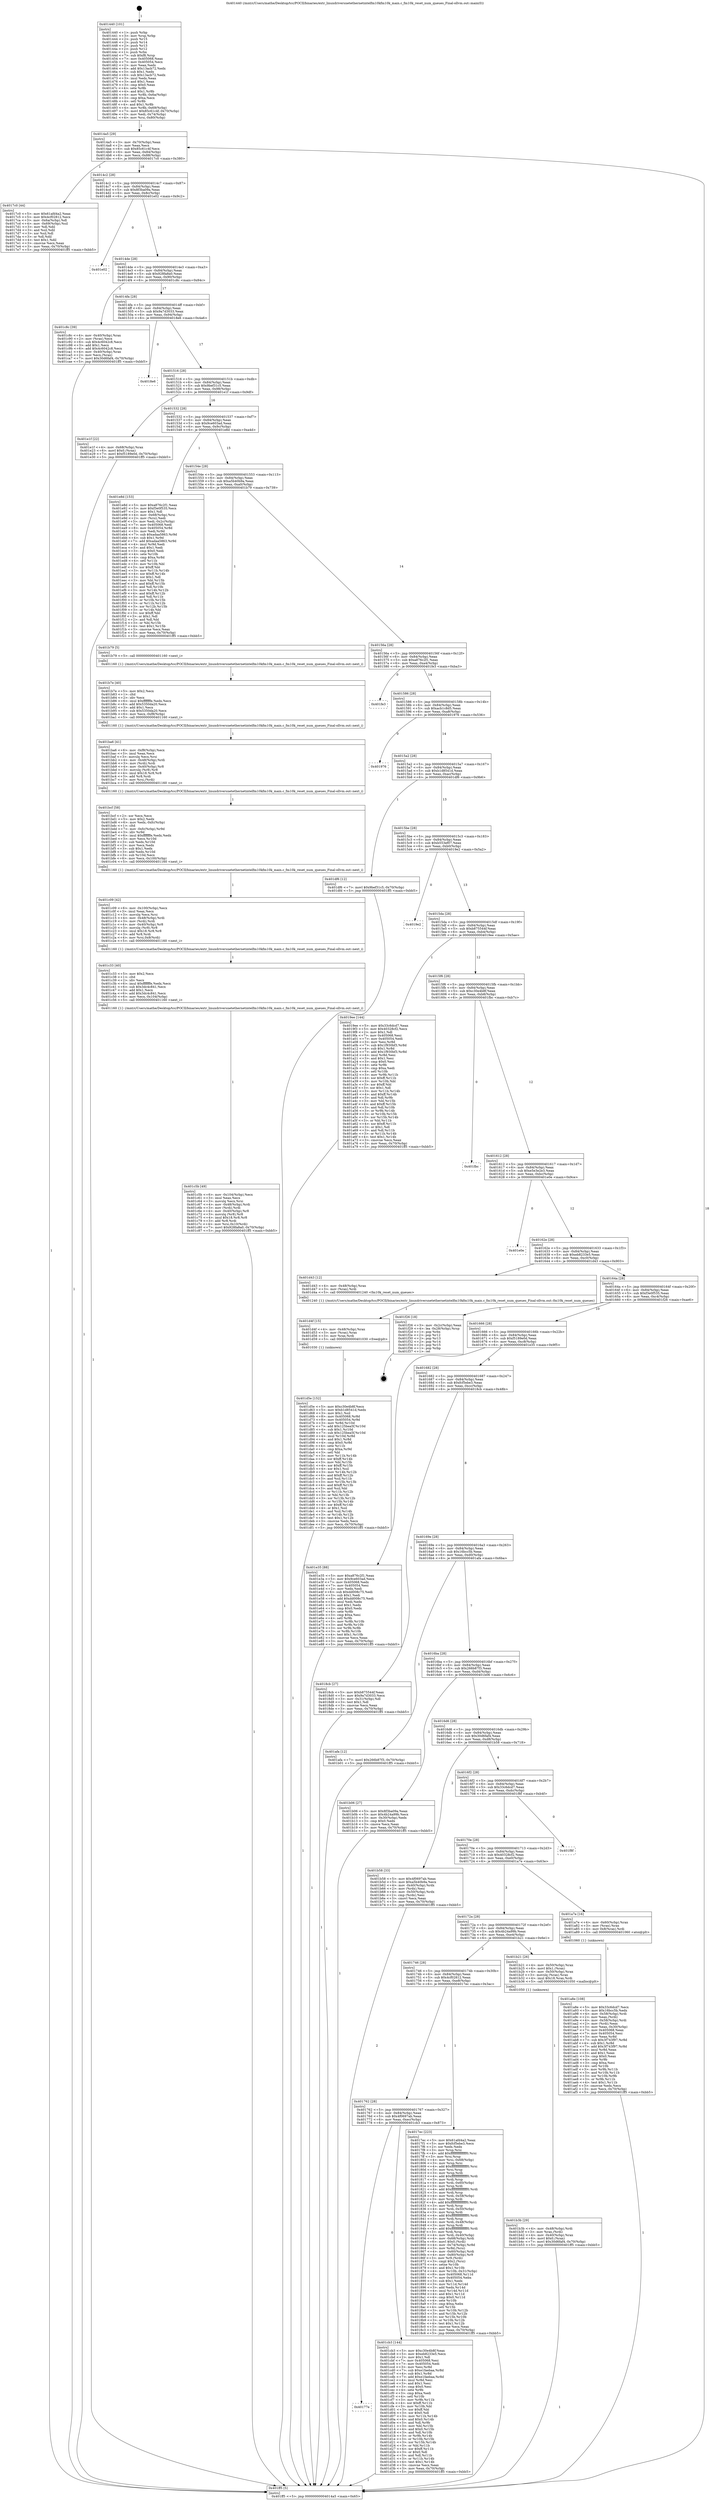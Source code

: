 digraph "0x401440" {
  label = "0x401440 (/mnt/c/Users/mathe/Desktop/tcc/POCII/binaries/extr_linuxdriversnetethernetintelfm10kfm10k_main.c_fm10k_reset_num_queues_Final-ollvm.out::main(0))"
  labelloc = "t"
  node[shape=record]

  Entry [label="",width=0.3,height=0.3,shape=circle,fillcolor=black,style=filled]
  "0x4014a5" [label="{
     0x4014a5 [29]\l
     | [instrs]\l
     &nbsp;&nbsp;0x4014a5 \<+3\>: mov -0x70(%rbp),%eax\l
     &nbsp;&nbsp;0x4014a8 \<+2\>: mov %eax,%ecx\l
     &nbsp;&nbsp;0x4014aa \<+6\>: sub $0x85c61c4f,%ecx\l
     &nbsp;&nbsp;0x4014b0 \<+6\>: mov %eax,-0x84(%rbp)\l
     &nbsp;&nbsp;0x4014b6 \<+6\>: mov %ecx,-0x88(%rbp)\l
     &nbsp;&nbsp;0x4014bc \<+6\>: je 00000000004017c0 \<main+0x380\>\l
  }"]
  "0x4017c0" [label="{
     0x4017c0 [44]\l
     | [instrs]\l
     &nbsp;&nbsp;0x4017c0 \<+5\>: mov $0x61afd4a2,%eax\l
     &nbsp;&nbsp;0x4017c5 \<+5\>: mov $0x4cf02812,%ecx\l
     &nbsp;&nbsp;0x4017ca \<+3\>: mov -0x6a(%rbp),%dl\l
     &nbsp;&nbsp;0x4017cd \<+4\>: mov -0x69(%rbp),%sil\l
     &nbsp;&nbsp;0x4017d1 \<+3\>: mov %dl,%dil\l
     &nbsp;&nbsp;0x4017d4 \<+3\>: and %sil,%dil\l
     &nbsp;&nbsp;0x4017d7 \<+3\>: xor %sil,%dl\l
     &nbsp;&nbsp;0x4017da \<+3\>: or %dl,%dil\l
     &nbsp;&nbsp;0x4017dd \<+4\>: test $0x1,%dil\l
     &nbsp;&nbsp;0x4017e1 \<+3\>: cmovne %ecx,%eax\l
     &nbsp;&nbsp;0x4017e4 \<+3\>: mov %eax,-0x70(%rbp)\l
     &nbsp;&nbsp;0x4017e7 \<+5\>: jmp 0000000000401ff5 \<main+0xbb5\>\l
  }"]
  "0x4014c2" [label="{
     0x4014c2 [28]\l
     | [instrs]\l
     &nbsp;&nbsp;0x4014c2 \<+5\>: jmp 00000000004014c7 \<main+0x87\>\l
     &nbsp;&nbsp;0x4014c7 \<+6\>: mov -0x84(%rbp),%eax\l
     &nbsp;&nbsp;0x4014cd \<+5\>: sub $0x8f3ba09a,%eax\l
     &nbsp;&nbsp;0x4014d2 \<+6\>: mov %eax,-0x8c(%rbp)\l
     &nbsp;&nbsp;0x4014d8 \<+6\>: je 0000000000401e02 \<main+0x9c2\>\l
  }"]
  "0x401ff5" [label="{
     0x401ff5 [5]\l
     | [instrs]\l
     &nbsp;&nbsp;0x401ff5 \<+5\>: jmp 00000000004014a5 \<main+0x65\>\l
  }"]
  "0x401440" [label="{
     0x401440 [101]\l
     | [instrs]\l
     &nbsp;&nbsp;0x401440 \<+1\>: push %rbp\l
     &nbsp;&nbsp;0x401441 \<+3\>: mov %rsp,%rbp\l
     &nbsp;&nbsp;0x401444 \<+2\>: push %r15\l
     &nbsp;&nbsp;0x401446 \<+2\>: push %r14\l
     &nbsp;&nbsp;0x401448 \<+2\>: push %r13\l
     &nbsp;&nbsp;0x40144a \<+2\>: push %r12\l
     &nbsp;&nbsp;0x40144c \<+1\>: push %rbx\l
     &nbsp;&nbsp;0x40144d \<+7\>: sub $0xf8,%rsp\l
     &nbsp;&nbsp;0x401454 \<+7\>: mov 0x405068,%eax\l
     &nbsp;&nbsp;0x40145b \<+7\>: mov 0x405054,%ecx\l
     &nbsp;&nbsp;0x401462 \<+2\>: mov %eax,%edx\l
     &nbsp;&nbsp;0x401464 \<+6\>: add $0x13acb72,%edx\l
     &nbsp;&nbsp;0x40146a \<+3\>: sub $0x1,%edx\l
     &nbsp;&nbsp;0x40146d \<+6\>: sub $0x13acb72,%edx\l
     &nbsp;&nbsp;0x401473 \<+3\>: imul %edx,%eax\l
     &nbsp;&nbsp;0x401476 \<+3\>: and $0x1,%eax\l
     &nbsp;&nbsp;0x401479 \<+3\>: cmp $0x0,%eax\l
     &nbsp;&nbsp;0x40147c \<+4\>: sete %r8b\l
     &nbsp;&nbsp;0x401480 \<+4\>: and $0x1,%r8b\l
     &nbsp;&nbsp;0x401484 \<+4\>: mov %r8b,-0x6a(%rbp)\l
     &nbsp;&nbsp;0x401488 \<+3\>: cmp $0xa,%ecx\l
     &nbsp;&nbsp;0x40148b \<+4\>: setl %r8b\l
     &nbsp;&nbsp;0x40148f \<+4\>: and $0x1,%r8b\l
     &nbsp;&nbsp;0x401493 \<+4\>: mov %r8b,-0x69(%rbp)\l
     &nbsp;&nbsp;0x401497 \<+7\>: movl $0x85c61c4f,-0x70(%rbp)\l
     &nbsp;&nbsp;0x40149e \<+3\>: mov %edi,-0x74(%rbp)\l
     &nbsp;&nbsp;0x4014a1 \<+4\>: mov %rsi,-0x80(%rbp)\l
  }"]
  Exit [label="",width=0.3,height=0.3,shape=circle,fillcolor=black,style=filled,peripheries=2]
  "0x401e02" [label="{
     0x401e02\l
  }", style=dashed]
  "0x4014de" [label="{
     0x4014de [28]\l
     | [instrs]\l
     &nbsp;&nbsp;0x4014de \<+5\>: jmp 00000000004014e3 \<main+0xa3\>\l
     &nbsp;&nbsp;0x4014e3 \<+6\>: mov -0x84(%rbp),%eax\l
     &nbsp;&nbsp;0x4014e9 \<+5\>: sub $0x928fa8a0,%eax\l
     &nbsp;&nbsp;0x4014ee \<+6\>: mov %eax,-0x90(%rbp)\l
     &nbsp;&nbsp;0x4014f4 \<+6\>: je 0000000000401c8c \<main+0x84c\>\l
  }"]
  "0x401d5e" [label="{
     0x401d5e [152]\l
     | [instrs]\l
     &nbsp;&nbsp;0x401d5e \<+5\>: mov $0xc30e4b8f,%ecx\l
     &nbsp;&nbsp;0x401d63 \<+5\>: mov $0xb1d8541d,%edx\l
     &nbsp;&nbsp;0x401d68 \<+3\>: mov $0x1,%sil\l
     &nbsp;&nbsp;0x401d6b \<+8\>: mov 0x405068,%r8d\l
     &nbsp;&nbsp;0x401d73 \<+8\>: mov 0x405054,%r9d\l
     &nbsp;&nbsp;0x401d7b \<+3\>: mov %r8d,%r10d\l
     &nbsp;&nbsp;0x401d7e \<+7\>: add $0x125bea5f,%r10d\l
     &nbsp;&nbsp;0x401d85 \<+4\>: sub $0x1,%r10d\l
     &nbsp;&nbsp;0x401d89 \<+7\>: sub $0x125bea5f,%r10d\l
     &nbsp;&nbsp;0x401d90 \<+4\>: imul %r10d,%r8d\l
     &nbsp;&nbsp;0x401d94 \<+4\>: and $0x1,%r8d\l
     &nbsp;&nbsp;0x401d98 \<+4\>: cmp $0x0,%r8d\l
     &nbsp;&nbsp;0x401d9c \<+4\>: sete %r11b\l
     &nbsp;&nbsp;0x401da0 \<+4\>: cmp $0xa,%r9d\l
     &nbsp;&nbsp;0x401da4 \<+3\>: setl %bl\l
     &nbsp;&nbsp;0x401da7 \<+3\>: mov %r11b,%r14b\l
     &nbsp;&nbsp;0x401daa \<+4\>: xor $0xff,%r14b\l
     &nbsp;&nbsp;0x401dae \<+3\>: mov %bl,%r15b\l
     &nbsp;&nbsp;0x401db1 \<+4\>: xor $0xff,%r15b\l
     &nbsp;&nbsp;0x401db5 \<+4\>: xor $0x1,%sil\l
     &nbsp;&nbsp;0x401db9 \<+3\>: mov %r14b,%r12b\l
     &nbsp;&nbsp;0x401dbc \<+4\>: and $0xff,%r12b\l
     &nbsp;&nbsp;0x401dc0 \<+3\>: and %sil,%r11b\l
     &nbsp;&nbsp;0x401dc3 \<+3\>: mov %r15b,%r13b\l
     &nbsp;&nbsp;0x401dc6 \<+4\>: and $0xff,%r13b\l
     &nbsp;&nbsp;0x401dca \<+3\>: and %sil,%bl\l
     &nbsp;&nbsp;0x401dcd \<+3\>: or %r11b,%r12b\l
     &nbsp;&nbsp;0x401dd0 \<+3\>: or %bl,%r13b\l
     &nbsp;&nbsp;0x401dd3 \<+3\>: xor %r13b,%r12b\l
     &nbsp;&nbsp;0x401dd6 \<+3\>: or %r15b,%r14b\l
     &nbsp;&nbsp;0x401dd9 \<+4\>: xor $0xff,%r14b\l
     &nbsp;&nbsp;0x401ddd \<+4\>: or $0x1,%sil\l
     &nbsp;&nbsp;0x401de1 \<+3\>: and %sil,%r14b\l
     &nbsp;&nbsp;0x401de4 \<+3\>: or %r14b,%r12b\l
     &nbsp;&nbsp;0x401de7 \<+4\>: test $0x1,%r12b\l
     &nbsp;&nbsp;0x401deb \<+3\>: cmovne %edx,%ecx\l
     &nbsp;&nbsp;0x401dee \<+3\>: mov %ecx,-0x70(%rbp)\l
     &nbsp;&nbsp;0x401df1 \<+5\>: jmp 0000000000401ff5 \<main+0xbb5\>\l
  }"]
  "0x401c8c" [label="{
     0x401c8c [39]\l
     | [instrs]\l
     &nbsp;&nbsp;0x401c8c \<+4\>: mov -0x40(%rbp),%rax\l
     &nbsp;&nbsp;0x401c90 \<+2\>: mov (%rax),%ecx\l
     &nbsp;&nbsp;0x401c92 \<+6\>: sub $0x4c6042c8,%ecx\l
     &nbsp;&nbsp;0x401c98 \<+3\>: add $0x1,%ecx\l
     &nbsp;&nbsp;0x401c9b \<+6\>: add $0x4c6042c8,%ecx\l
     &nbsp;&nbsp;0x401ca1 \<+4\>: mov -0x40(%rbp),%rax\l
     &nbsp;&nbsp;0x401ca5 \<+2\>: mov %ecx,(%rax)\l
     &nbsp;&nbsp;0x401ca7 \<+7\>: movl $0x30d6faf4,-0x70(%rbp)\l
     &nbsp;&nbsp;0x401cae \<+5\>: jmp 0000000000401ff5 \<main+0xbb5\>\l
  }"]
  "0x4014fa" [label="{
     0x4014fa [28]\l
     | [instrs]\l
     &nbsp;&nbsp;0x4014fa \<+5\>: jmp 00000000004014ff \<main+0xbf\>\l
     &nbsp;&nbsp;0x4014ff \<+6\>: mov -0x84(%rbp),%eax\l
     &nbsp;&nbsp;0x401505 \<+5\>: sub $0x9a7d3033,%eax\l
     &nbsp;&nbsp;0x40150a \<+6\>: mov %eax,-0x94(%rbp)\l
     &nbsp;&nbsp;0x401510 \<+6\>: je 00000000004018e6 \<main+0x4a6\>\l
  }"]
  "0x401d4f" [label="{
     0x401d4f [15]\l
     | [instrs]\l
     &nbsp;&nbsp;0x401d4f \<+4\>: mov -0x48(%rbp),%rax\l
     &nbsp;&nbsp;0x401d53 \<+3\>: mov (%rax),%rax\l
     &nbsp;&nbsp;0x401d56 \<+3\>: mov %rax,%rdi\l
     &nbsp;&nbsp;0x401d59 \<+5\>: call 0000000000401030 \<free@plt\>\l
     | [calls]\l
     &nbsp;&nbsp;0x401030 \{1\} (unknown)\l
  }"]
  "0x4018e6" [label="{
     0x4018e6\l
  }", style=dashed]
  "0x401516" [label="{
     0x401516 [28]\l
     | [instrs]\l
     &nbsp;&nbsp;0x401516 \<+5\>: jmp 000000000040151b \<main+0xdb\>\l
     &nbsp;&nbsp;0x40151b \<+6\>: mov -0x84(%rbp),%eax\l
     &nbsp;&nbsp;0x401521 \<+5\>: sub $0x9bef31c5,%eax\l
     &nbsp;&nbsp;0x401526 \<+6\>: mov %eax,-0x98(%rbp)\l
     &nbsp;&nbsp;0x40152c \<+6\>: je 0000000000401e1f \<main+0x9df\>\l
  }"]
  "0x40177e" [label="{
     0x40177e\l
  }", style=dashed]
  "0x401e1f" [label="{
     0x401e1f [22]\l
     | [instrs]\l
     &nbsp;&nbsp;0x401e1f \<+4\>: mov -0x68(%rbp),%rax\l
     &nbsp;&nbsp;0x401e23 \<+6\>: movl $0x0,(%rax)\l
     &nbsp;&nbsp;0x401e29 \<+7\>: movl $0xf5189e0d,-0x70(%rbp)\l
     &nbsp;&nbsp;0x401e30 \<+5\>: jmp 0000000000401ff5 \<main+0xbb5\>\l
  }"]
  "0x401532" [label="{
     0x401532 [28]\l
     | [instrs]\l
     &nbsp;&nbsp;0x401532 \<+5\>: jmp 0000000000401537 \<main+0xf7\>\l
     &nbsp;&nbsp;0x401537 \<+6\>: mov -0x84(%rbp),%eax\l
     &nbsp;&nbsp;0x40153d \<+5\>: sub $0x9ce603ad,%eax\l
     &nbsp;&nbsp;0x401542 \<+6\>: mov %eax,-0x9c(%rbp)\l
     &nbsp;&nbsp;0x401548 \<+6\>: je 0000000000401e8d \<main+0xa4d\>\l
  }"]
  "0x401cb3" [label="{
     0x401cb3 [144]\l
     | [instrs]\l
     &nbsp;&nbsp;0x401cb3 \<+5\>: mov $0xc30e4b8f,%eax\l
     &nbsp;&nbsp;0x401cb8 \<+5\>: mov $0xeb8233e5,%ecx\l
     &nbsp;&nbsp;0x401cbd \<+2\>: mov $0x1,%dl\l
     &nbsp;&nbsp;0x401cbf \<+7\>: mov 0x405068,%esi\l
     &nbsp;&nbsp;0x401cc6 \<+7\>: mov 0x405054,%edi\l
     &nbsp;&nbsp;0x401ccd \<+3\>: mov %esi,%r8d\l
     &nbsp;&nbsp;0x401cd0 \<+7\>: sub $0xe1faebaa,%r8d\l
     &nbsp;&nbsp;0x401cd7 \<+4\>: sub $0x1,%r8d\l
     &nbsp;&nbsp;0x401cdb \<+7\>: add $0xe1faebaa,%r8d\l
     &nbsp;&nbsp;0x401ce2 \<+4\>: imul %r8d,%esi\l
     &nbsp;&nbsp;0x401ce6 \<+3\>: and $0x1,%esi\l
     &nbsp;&nbsp;0x401ce9 \<+3\>: cmp $0x0,%esi\l
     &nbsp;&nbsp;0x401cec \<+4\>: sete %r9b\l
     &nbsp;&nbsp;0x401cf0 \<+3\>: cmp $0xa,%edi\l
     &nbsp;&nbsp;0x401cf3 \<+4\>: setl %r10b\l
     &nbsp;&nbsp;0x401cf7 \<+3\>: mov %r9b,%r11b\l
     &nbsp;&nbsp;0x401cfa \<+4\>: xor $0xff,%r11b\l
     &nbsp;&nbsp;0x401cfe \<+3\>: mov %r10b,%bl\l
     &nbsp;&nbsp;0x401d01 \<+3\>: xor $0xff,%bl\l
     &nbsp;&nbsp;0x401d04 \<+3\>: xor $0x0,%dl\l
     &nbsp;&nbsp;0x401d07 \<+3\>: mov %r11b,%r14b\l
     &nbsp;&nbsp;0x401d0a \<+4\>: and $0x0,%r14b\l
     &nbsp;&nbsp;0x401d0e \<+3\>: and %dl,%r9b\l
     &nbsp;&nbsp;0x401d11 \<+3\>: mov %bl,%r15b\l
     &nbsp;&nbsp;0x401d14 \<+4\>: and $0x0,%r15b\l
     &nbsp;&nbsp;0x401d18 \<+3\>: and %dl,%r10b\l
     &nbsp;&nbsp;0x401d1b \<+3\>: or %r9b,%r14b\l
     &nbsp;&nbsp;0x401d1e \<+3\>: or %r10b,%r15b\l
     &nbsp;&nbsp;0x401d21 \<+3\>: xor %r15b,%r14b\l
     &nbsp;&nbsp;0x401d24 \<+3\>: or %bl,%r11b\l
     &nbsp;&nbsp;0x401d27 \<+4\>: xor $0xff,%r11b\l
     &nbsp;&nbsp;0x401d2b \<+3\>: or $0x0,%dl\l
     &nbsp;&nbsp;0x401d2e \<+3\>: and %dl,%r11b\l
     &nbsp;&nbsp;0x401d31 \<+3\>: or %r11b,%r14b\l
     &nbsp;&nbsp;0x401d34 \<+4\>: test $0x1,%r14b\l
     &nbsp;&nbsp;0x401d38 \<+3\>: cmovne %ecx,%eax\l
     &nbsp;&nbsp;0x401d3b \<+3\>: mov %eax,-0x70(%rbp)\l
     &nbsp;&nbsp;0x401d3e \<+5\>: jmp 0000000000401ff5 \<main+0xbb5\>\l
  }"]
  "0x401e8d" [label="{
     0x401e8d [153]\l
     | [instrs]\l
     &nbsp;&nbsp;0x401e8d \<+5\>: mov $0xa876c2f1,%eax\l
     &nbsp;&nbsp;0x401e92 \<+5\>: mov $0xf3e0f535,%ecx\l
     &nbsp;&nbsp;0x401e97 \<+2\>: mov $0x1,%dl\l
     &nbsp;&nbsp;0x401e99 \<+4\>: mov -0x68(%rbp),%rsi\l
     &nbsp;&nbsp;0x401e9d \<+2\>: mov (%rsi),%edi\l
     &nbsp;&nbsp;0x401e9f \<+3\>: mov %edi,-0x2c(%rbp)\l
     &nbsp;&nbsp;0x401ea2 \<+7\>: mov 0x405068,%edi\l
     &nbsp;&nbsp;0x401ea9 \<+8\>: mov 0x405054,%r8d\l
     &nbsp;&nbsp;0x401eb1 \<+3\>: mov %edi,%r9d\l
     &nbsp;&nbsp;0x401eb4 \<+7\>: sub $0xadaa5863,%r9d\l
     &nbsp;&nbsp;0x401ebb \<+4\>: sub $0x1,%r9d\l
     &nbsp;&nbsp;0x401ebf \<+7\>: add $0xadaa5863,%r9d\l
     &nbsp;&nbsp;0x401ec6 \<+4\>: imul %r9d,%edi\l
     &nbsp;&nbsp;0x401eca \<+3\>: and $0x1,%edi\l
     &nbsp;&nbsp;0x401ecd \<+3\>: cmp $0x0,%edi\l
     &nbsp;&nbsp;0x401ed0 \<+4\>: sete %r10b\l
     &nbsp;&nbsp;0x401ed4 \<+4\>: cmp $0xa,%r8d\l
     &nbsp;&nbsp;0x401ed8 \<+4\>: setl %r11b\l
     &nbsp;&nbsp;0x401edc \<+3\>: mov %r10b,%bl\l
     &nbsp;&nbsp;0x401edf \<+3\>: xor $0xff,%bl\l
     &nbsp;&nbsp;0x401ee2 \<+3\>: mov %r11b,%r14b\l
     &nbsp;&nbsp;0x401ee5 \<+4\>: xor $0xff,%r14b\l
     &nbsp;&nbsp;0x401ee9 \<+3\>: xor $0x1,%dl\l
     &nbsp;&nbsp;0x401eec \<+3\>: mov %bl,%r15b\l
     &nbsp;&nbsp;0x401eef \<+4\>: and $0xff,%r15b\l
     &nbsp;&nbsp;0x401ef3 \<+3\>: and %dl,%r10b\l
     &nbsp;&nbsp;0x401ef6 \<+3\>: mov %r14b,%r12b\l
     &nbsp;&nbsp;0x401ef9 \<+4\>: and $0xff,%r12b\l
     &nbsp;&nbsp;0x401efd \<+3\>: and %dl,%r11b\l
     &nbsp;&nbsp;0x401f00 \<+3\>: or %r10b,%r15b\l
     &nbsp;&nbsp;0x401f03 \<+3\>: or %r11b,%r12b\l
     &nbsp;&nbsp;0x401f06 \<+3\>: xor %r12b,%r15b\l
     &nbsp;&nbsp;0x401f09 \<+3\>: or %r14b,%bl\l
     &nbsp;&nbsp;0x401f0c \<+3\>: xor $0xff,%bl\l
     &nbsp;&nbsp;0x401f0f \<+3\>: or $0x1,%dl\l
     &nbsp;&nbsp;0x401f12 \<+2\>: and %dl,%bl\l
     &nbsp;&nbsp;0x401f14 \<+3\>: or %bl,%r15b\l
     &nbsp;&nbsp;0x401f17 \<+4\>: test $0x1,%r15b\l
     &nbsp;&nbsp;0x401f1b \<+3\>: cmovne %ecx,%eax\l
     &nbsp;&nbsp;0x401f1e \<+3\>: mov %eax,-0x70(%rbp)\l
     &nbsp;&nbsp;0x401f21 \<+5\>: jmp 0000000000401ff5 \<main+0xbb5\>\l
  }"]
  "0x40154e" [label="{
     0x40154e [28]\l
     | [instrs]\l
     &nbsp;&nbsp;0x40154e \<+5\>: jmp 0000000000401553 \<main+0x113\>\l
     &nbsp;&nbsp;0x401553 \<+6\>: mov -0x84(%rbp),%eax\l
     &nbsp;&nbsp;0x401559 \<+5\>: sub $0xa5b40b9a,%eax\l
     &nbsp;&nbsp;0x40155e \<+6\>: mov %eax,-0xa0(%rbp)\l
     &nbsp;&nbsp;0x401564 \<+6\>: je 0000000000401b79 \<main+0x739\>\l
  }"]
  "0x401c5b" [label="{
     0x401c5b [49]\l
     | [instrs]\l
     &nbsp;&nbsp;0x401c5b \<+6\>: mov -0x104(%rbp),%ecx\l
     &nbsp;&nbsp;0x401c61 \<+3\>: imul %eax,%ecx\l
     &nbsp;&nbsp;0x401c64 \<+3\>: movslq %ecx,%rsi\l
     &nbsp;&nbsp;0x401c67 \<+4\>: mov -0x48(%rbp),%rdi\l
     &nbsp;&nbsp;0x401c6b \<+3\>: mov (%rdi),%rdi\l
     &nbsp;&nbsp;0x401c6e \<+4\>: mov -0x40(%rbp),%r8\l
     &nbsp;&nbsp;0x401c72 \<+3\>: movslq (%r8),%r8\l
     &nbsp;&nbsp;0x401c75 \<+4\>: imul $0x18,%r8,%r8\l
     &nbsp;&nbsp;0x401c79 \<+3\>: add %r8,%rdi\l
     &nbsp;&nbsp;0x401c7c \<+4\>: mov %rsi,0x10(%rdi)\l
     &nbsp;&nbsp;0x401c80 \<+7\>: movl $0x928fa8a0,-0x70(%rbp)\l
     &nbsp;&nbsp;0x401c87 \<+5\>: jmp 0000000000401ff5 \<main+0xbb5\>\l
  }"]
  "0x401b79" [label="{
     0x401b79 [5]\l
     | [instrs]\l
     &nbsp;&nbsp;0x401b79 \<+5\>: call 0000000000401160 \<next_i\>\l
     | [calls]\l
     &nbsp;&nbsp;0x401160 \{1\} (/mnt/c/Users/mathe/Desktop/tcc/POCII/binaries/extr_linuxdriversnetethernetintelfm10kfm10k_main.c_fm10k_reset_num_queues_Final-ollvm.out::next_i)\l
  }"]
  "0x40156a" [label="{
     0x40156a [28]\l
     | [instrs]\l
     &nbsp;&nbsp;0x40156a \<+5\>: jmp 000000000040156f \<main+0x12f\>\l
     &nbsp;&nbsp;0x40156f \<+6\>: mov -0x84(%rbp),%eax\l
     &nbsp;&nbsp;0x401575 \<+5\>: sub $0xa876c2f1,%eax\l
     &nbsp;&nbsp;0x40157a \<+6\>: mov %eax,-0xa4(%rbp)\l
     &nbsp;&nbsp;0x401580 \<+6\>: je 0000000000401fe3 \<main+0xba3\>\l
  }"]
  "0x401c33" [label="{
     0x401c33 [40]\l
     | [instrs]\l
     &nbsp;&nbsp;0x401c33 \<+5\>: mov $0x2,%ecx\l
     &nbsp;&nbsp;0x401c38 \<+1\>: cltd\l
     &nbsp;&nbsp;0x401c39 \<+2\>: idiv %ecx\l
     &nbsp;&nbsp;0x401c3b \<+6\>: imul $0xfffffffe,%edx,%ecx\l
     &nbsp;&nbsp;0x401c41 \<+6\>: sub $0x3dc4c841,%ecx\l
     &nbsp;&nbsp;0x401c47 \<+3\>: add $0x1,%ecx\l
     &nbsp;&nbsp;0x401c4a \<+6\>: add $0x3dc4c841,%ecx\l
     &nbsp;&nbsp;0x401c50 \<+6\>: mov %ecx,-0x104(%rbp)\l
     &nbsp;&nbsp;0x401c56 \<+5\>: call 0000000000401160 \<next_i\>\l
     | [calls]\l
     &nbsp;&nbsp;0x401160 \{1\} (/mnt/c/Users/mathe/Desktop/tcc/POCII/binaries/extr_linuxdriversnetethernetintelfm10kfm10k_main.c_fm10k_reset_num_queues_Final-ollvm.out::next_i)\l
  }"]
  "0x401fe3" [label="{
     0x401fe3\l
  }", style=dashed]
  "0x401586" [label="{
     0x401586 [28]\l
     | [instrs]\l
     &nbsp;&nbsp;0x401586 \<+5\>: jmp 000000000040158b \<main+0x14b\>\l
     &nbsp;&nbsp;0x40158b \<+6\>: mov -0x84(%rbp),%eax\l
     &nbsp;&nbsp;0x401591 \<+5\>: sub $0xacb1c8d5,%eax\l
     &nbsp;&nbsp;0x401596 \<+6\>: mov %eax,-0xa8(%rbp)\l
     &nbsp;&nbsp;0x40159c \<+6\>: je 0000000000401976 \<main+0x536\>\l
  }"]
  "0x401c09" [label="{
     0x401c09 [42]\l
     | [instrs]\l
     &nbsp;&nbsp;0x401c09 \<+6\>: mov -0x100(%rbp),%ecx\l
     &nbsp;&nbsp;0x401c0f \<+3\>: imul %eax,%ecx\l
     &nbsp;&nbsp;0x401c12 \<+3\>: movslq %ecx,%rsi\l
     &nbsp;&nbsp;0x401c15 \<+4\>: mov -0x48(%rbp),%rdi\l
     &nbsp;&nbsp;0x401c19 \<+3\>: mov (%rdi),%rdi\l
     &nbsp;&nbsp;0x401c1c \<+4\>: mov -0x40(%rbp),%r8\l
     &nbsp;&nbsp;0x401c20 \<+3\>: movslq (%r8),%r8\l
     &nbsp;&nbsp;0x401c23 \<+4\>: imul $0x18,%r8,%r8\l
     &nbsp;&nbsp;0x401c27 \<+3\>: add %r8,%rdi\l
     &nbsp;&nbsp;0x401c2a \<+4\>: mov %rsi,0x8(%rdi)\l
     &nbsp;&nbsp;0x401c2e \<+5\>: call 0000000000401160 \<next_i\>\l
     | [calls]\l
     &nbsp;&nbsp;0x401160 \{1\} (/mnt/c/Users/mathe/Desktop/tcc/POCII/binaries/extr_linuxdriversnetethernetintelfm10kfm10k_main.c_fm10k_reset_num_queues_Final-ollvm.out::next_i)\l
  }"]
  "0x401976" [label="{
     0x401976\l
  }", style=dashed]
  "0x4015a2" [label="{
     0x4015a2 [28]\l
     | [instrs]\l
     &nbsp;&nbsp;0x4015a2 \<+5\>: jmp 00000000004015a7 \<main+0x167\>\l
     &nbsp;&nbsp;0x4015a7 \<+6\>: mov -0x84(%rbp),%eax\l
     &nbsp;&nbsp;0x4015ad \<+5\>: sub $0xb1d8541d,%eax\l
     &nbsp;&nbsp;0x4015b2 \<+6\>: mov %eax,-0xac(%rbp)\l
     &nbsp;&nbsp;0x4015b8 \<+6\>: je 0000000000401df6 \<main+0x9b6\>\l
  }"]
  "0x401bcf" [label="{
     0x401bcf [58]\l
     | [instrs]\l
     &nbsp;&nbsp;0x401bcf \<+2\>: xor %ecx,%ecx\l
     &nbsp;&nbsp;0x401bd1 \<+5\>: mov $0x2,%edx\l
     &nbsp;&nbsp;0x401bd6 \<+6\>: mov %edx,-0xfc(%rbp)\l
     &nbsp;&nbsp;0x401bdc \<+1\>: cltd\l
     &nbsp;&nbsp;0x401bdd \<+7\>: mov -0xfc(%rbp),%r9d\l
     &nbsp;&nbsp;0x401be4 \<+3\>: idiv %r9d\l
     &nbsp;&nbsp;0x401be7 \<+6\>: imul $0xfffffffe,%edx,%edx\l
     &nbsp;&nbsp;0x401bed \<+3\>: mov %ecx,%r10d\l
     &nbsp;&nbsp;0x401bf0 \<+3\>: sub %edx,%r10d\l
     &nbsp;&nbsp;0x401bf3 \<+2\>: mov %ecx,%edx\l
     &nbsp;&nbsp;0x401bf5 \<+3\>: sub $0x1,%edx\l
     &nbsp;&nbsp;0x401bf8 \<+3\>: add %edx,%r10d\l
     &nbsp;&nbsp;0x401bfb \<+3\>: sub %r10d,%ecx\l
     &nbsp;&nbsp;0x401bfe \<+6\>: mov %ecx,-0x100(%rbp)\l
     &nbsp;&nbsp;0x401c04 \<+5\>: call 0000000000401160 \<next_i\>\l
     | [calls]\l
     &nbsp;&nbsp;0x401160 \{1\} (/mnt/c/Users/mathe/Desktop/tcc/POCII/binaries/extr_linuxdriversnetethernetintelfm10kfm10k_main.c_fm10k_reset_num_queues_Final-ollvm.out::next_i)\l
  }"]
  "0x401df6" [label="{
     0x401df6 [12]\l
     | [instrs]\l
     &nbsp;&nbsp;0x401df6 \<+7\>: movl $0x9bef31c5,-0x70(%rbp)\l
     &nbsp;&nbsp;0x401dfd \<+5\>: jmp 0000000000401ff5 \<main+0xbb5\>\l
  }"]
  "0x4015be" [label="{
     0x4015be [28]\l
     | [instrs]\l
     &nbsp;&nbsp;0x4015be \<+5\>: jmp 00000000004015c3 \<main+0x183\>\l
     &nbsp;&nbsp;0x4015c3 \<+6\>: mov -0x84(%rbp),%eax\l
     &nbsp;&nbsp;0x4015c9 \<+5\>: sub $0xb553ef07,%eax\l
     &nbsp;&nbsp;0x4015ce \<+6\>: mov %eax,-0xb0(%rbp)\l
     &nbsp;&nbsp;0x4015d4 \<+6\>: je 00000000004019e2 \<main+0x5a2\>\l
  }"]
  "0x401ba6" [label="{
     0x401ba6 [41]\l
     | [instrs]\l
     &nbsp;&nbsp;0x401ba6 \<+6\>: mov -0xf8(%rbp),%ecx\l
     &nbsp;&nbsp;0x401bac \<+3\>: imul %eax,%ecx\l
     &nbsp;&nbsp;0x401baf \<+3\>: movslq %ecx,%rsi\l
     &nbsp;&nbsp;0x401bb2 \<+4\>: mov -0x48(%rbp),%rdi\l
     &nbsp;&nbsp;0x401bb6 \<+3\>: mov (%rdi),%rdi\l
     &nbsp;&nbsp;0x401bb9 \<+4\>: mov -0x40(%rbp),%r8\l
     &nbsp;&nbsp;0x401bbd \<+3\>: movslq (%r8),%r8\l
     &nbsp;&nbsp;0x401bc0 \<+4\>: imul $0x18,%r8,%r8\l
     &nbsp;&nbsp;0x401bc4 \<+3\>: add %r8,%rdi\l
     &nbsp;&nbsp;0x401bc7 \<+3\>: mov %rsi,(%rdi)\l
     &nbsp;&nbsp;0x401bca \<+5\>: call 0000000000401160 \<next_i\>\l
     | [calls]\l
     &nbsp;&nbsp;0x401160 \{1\} (/mnt/c/Users/mathe/Desktop/tcc/POCII/binaries/extr_linuxdriversnetethernetintelfm10kfm10k_main.c_fm10k_reset_num_queues_Final-ollvm.out::next_i)\l
  }"]
  "0x4019e2" [label="{
     0x4019e2\l
  }", style=dashed]
  "0x4015da" [label="{
     0x4015da [28]\l
     | [instrs]\l
     &nbsp;&nbsp;0x4015da \<+5\>: jmp 00000000004015df \<main+0x19f\>\l
     &nbsp;&nbsp;0x4015df \<+6\>: mov -0x84(%rbp),%eax\l
     &nbsp;&nbsp;0x4015e5 \<+5\>: sub $0xb875544f,%eax\l
     &nbsp;&nbsp;0x4015ea \<+6\>: mov %eax,-0xb4(%rbp)\l
     &nbsp;&nbsp;0x4015f0 \<+6\>: je 00000000004019ee \<main+0x5ae\>\l
  }"]
  "0x401b7e" [label="{
     0x401b7e [40]\l
     | [instrs]\l
     &nbsp;&nbsp;0x401b7e \<+5\>: mov $0x2,%ecx\l
     &nbsp;&nbsp;0x401b83 \<+1\>: cltd\l
     &nbsp;&nbsp;0x401b84 \<+2\>: idiv %ecx\l
     &nbsp;&nbsp;0x401b86 \<+6\>: imul $0xfffffffe,%edx,%ecx\l
     &nbsp;&nbsp;0x401b8c \<+6\>: add $0x5350da20,%ecx\l
     &nbsp;&nbsp;0x401b92 \<+3\>: add $0x1,%ecx\l
     &nbsp;&nbsp;0x401b95 \<+6\>: sub $0x5350da20,%ecx\l
     &nbsp;&nbsp;0x401b9b \<+6\>: mov %ecx,-0xf8(%rbp)\l
     &nbsp;&nbsp;0x401ba1 \<+5\>: call 0000000000401160 \<next_i\>\l
     | [calls]\l
     &nbsp;&nbsp;0x401160 \{1\} (/mnt/c/Users/mathe/Desktop/tcc/POCII/binaries/extr_linuxdriversnetethernetintelfm10kfm10k_main.c_fm10k_reset_num_queues_Final-ollvm.out::next_i)\l
  }"]
  "0x4019ee" [label="{
     0x4019ee [144]\l
     | [instrs]\l
     &nbsp;&nbsp;0x4019ee \<+5\>: mov $0x33c6dcd7,%eax\l
     &nbsp;&nbsp;0x4019f3 \<+5\>: mov $0x40328cf2,%ecx\l
     &nbsp;&nbsp;0x4019f8 \<+2\>: mov $0x1,%dl\l
     &nbsp;&nbsp;0x4019fa \<+7\>: mov 0x405068,%esi\l
     &nbsp;&nbsp;0x401a01 \<+7\>: mov 0x405054,%edi\l
     &nbsp;&nbsp;0x401a08 \<+3\>: mov %esi,%r8d\l
     &nbsp;&nbsp;0x401a0b \<+7\>: sub $0x1f930bf3,%r8d\l
     &nbsp;&nbsp;0x401a12 \<+4\>: sub $0x1,%r8d\l
     &nbsp;&nbsp;0x401a16 \<+7\>: add $0x1f930bf3,%r8d\l
     &nbsp;&nbsp;0x401a1d \<+4\>: imul %r8d,%esi\l
     &nbsp;&nbsp;0x401a21 \<+3\>: and $0x1,%esi\l
     &nbsp;&nbsp;0x401a24 \<+3\>: cmp $0x0,%esi\l
     &nbsp;&nbsp;0x401a27 \<+4\>: sete %r9b\l
     &nbsp;&nbsp;0x401a2b \<+3\>: cmp $0xa,%edi\l
     &nbsp;&nbsp;0x401a2e \<+4\>: setl %r10b\l
     &nbsp;&nbsp;0x401a32 \<+3\>: mov %r9b,%r11b\l
     &nbsp;&nbsp;0x401a35 \<+4\>: xor $0xff,%r11b\l
     &nbsp;&nbsp;0x401a39 \<+3\>: mov %r10b,%bl\l
     &nbsp;&nbsp;0x401a3c \<+3\>: xor $0xff,%bl\l
     &nbsp;&nbsp;0x401a3f \<+3\>: xor $0x1,%dl\l
     &nbsp;&nbsp;0x401a42 \<+3\>: mov %r11b,%r14b\l
     &nbsp;&nbsp;0x401a45 \<+4\>: and $0xff,%r14b\l
     &nbsp;&nbsp;0x401a49 \<+3\>: and %dl,%r9b\l
     &nbsp;&nbsp;0x401a4c \<+3\>: mov %bl,%r15b\l
     &nbsp;&nbsp;0x401a4f \<+4\>: and $0xff,%r15b\l
     &nbsp;&nbsp;0x401a53 \<+3\>: and %dl,%r10b\l
     &nbsp;&nbsp;0x401a56 \<+3\>: or %r9b,%r14b\l
     &nbsp;&nbsp;0x401a59 \<+3\>: or %r10b,%r15b\l
     &nbsp;&nbsp;0x401a5c \<+3\>: xor %r15b,%r14b\l
     &nbsp;&nbsp;0x401a5f \<+3\>: or %bl,%r11b\l
     &nbsp;&nbsp;0x401a62 \<+4\>: xor $0xff,%r11b\l
     &nbsp;&nbsp;0x401a66 \<+3\>: or $0x1,%dl\l
     &nbsp;&nbsp;0x401a69 \<+3\>: and %dl,%r11b\l
     &nbsp;&nbsp;0x401a6c \<+3\>: or %r11b,%r14b\l
     &nbsp;&nbsp;0x401a6f \<+4\>: test $0x1,%r14b\l
     &nbsp;&nbsp;0x401a73 \<+3\>: cmovne %ecx,%eax\l
     &nbsp;&nbsp;0x401a76 \<+3\>: mov %eax,-0x70(%rbp)\l
     &nbsp;&nbsp;0x401a79 \<+5\>: jmp 0000000000401ff5 \<main+0xbb5\>\l
  }"]
  "0x4015f6" [label="{
     0x4015f6 [28]\l
     | [instrs]\l
     &nbsp;&nbsp;0x4015f6 \<+5\>: jmp 00000000004015fb \<main+0x1bb\>\l
     &nbsp;&nbsp;0x4015fb \<+6\>: mov -0x84(%rbp),%eax\l
     &nbsp;&nbsp;0x401601 \<+5\>: sub $0xc30e4b8f,%eax\l
     &nbsp;&nbsp;0x401606 \<+6\>: mov %eax,-0xb8(%rbp)\l
     &nbsp;&nbsp;0x40160c \<+6\>: je 0000000000401fbc \<main+0xb7c\>\l
  }"]
  "0x401b3b" [label="{
     0x401b3b [29]\l
     | [instrs]\l
     &nbsp;&nbsp;0x401b3b \<+4\>: mov -0x48(%rbp),%rdi\l
     &nbsp;&nbsp;0x401b3f \<+3\>: mov %rax,(%rdi)\l
     &nbsp;&nbsp;0x401b42 \<+4\>: mov -0x40(%rbp),%rax\l
     &nbsp;&nbsp;0x401b46 \<+6\>: movl $0x0,(%rax)\l
     &nbsp;&nbsp;0x401b4c \<+7\>: movl $0x30d6faf4,-0x70(%rbp)\l
     &nbsp;&nbsp;0x401b53 \<+5\>: jmp 0000000000401ff5 \<main+0xbb5\>\l
  }"]
  "0x401fbc" [label="{
     0x401fbc\l
  }", style=dashed]
  "0x401612" [label="{
     0x401612 [28]\l
     | [instrs]\l
     &nbsp;&nbsp;0x401612 \<+5\>: jmp 0000000000401617 \<main+0x1d7\>\l
     &nbsp;&nbsp;0x401617 \<+6\>: mov -0x84(%rbp),%eax\l
     &nbsp;&nbsp;0x40161d \<+5\>: sub $0xe5e3e2e3,%eax\l
     &nbsp;&nbsp;0x401622 \<+6\>: mov %eax,-0xbc(%rbp)\l
     &nbsp;&nbsp;0x401628 \<+6\>: je 0000000000401e0e \<main+0x9ce\>\l
  }"]
  "0x401a8e" [label="{
     0x401a8e [108]\l
     | [instrs]\l
     &nbsp;&nbsp;0x401a8e \<+5\>: mov $0x33c6dcd7,%ecx\l
     &nbsp;&nbsp;0x401a93 \<+5\>: mov $0x16bcc5b,%edx\l
     &nbsp;&nbsp;0x401a98 \<+4\>: mov -0x58(%rbp),%rdi\l
     &nbsp;&nbsp;0x401a9c \<+2\>: mov %eax,(%rdi)\l
     &nbsp;&nbsp;0x401a9e \<+4\>: mov -0x58(%rbp),%rdi\l
     &nbsp;&nbsp;0x401aa2 \<+2\>: mov (%rdi),%eax\l
     &nbsp;&nbsp;0x401aa4 \<+3\>: mov %eax,-0x30(%rbp)\l
     &nbsp;&nbsp;0x401aa7 \<+7\>: mov 0x405068,%eax\l
     &nbsp;&nbsp;0x401aae \<+7\>: mov 0x405054,%esi\l
     &nbsp;&nbsp;0x401ab5 \<+3\>: mov %eax,%r8d\l
     &nbsp;&nbsp;0x401ab8 \<+7\>: sub $0x3f743f97,%r8d\l
     &nbsp;&nbsp;0x401abf \<+4\>: sub $0x1,%r8d\l
     &nbsp;&nbsp;0x401ac3 \<+7\>: add $0x3f743f97,%r8d\l
     &nbsp;&nbsp;0x401aca \<+4\>: imul %r8d,%eax\l
     &nbsp;&nbsp;0x401ace \<+3\>: and $0x1,%eax\l
     &nbsp;&nbsp;0x401ad1 \<+3\>: cmp $0x0,%eax\l
     &nbsp;&nbsp;0x401ad4 \<+4\>: sete %r9b\l
     &nbsp;&nbsp;0x401ad8 \<+3\>: cmp $0xa,%esi\l
     &nbsp;&nbsp;0x401adb \<+4\>: setl %r10b\l
     &nbsp;&nbsp;0x401adf \<+3\>: mov %r9b,%r11b\l
     &nbsp;&nbsp;0x401ae2 \<+3\>: and %r10b,%r11b\l
     &nbsp;&nbsp;0x401ae5 \<+3\>: xor %r10b,%r9b\l
     &nbsp;&nbsp;0x401ae8 \<+3\>: or %r9b,%r11b\l
     &nbsp;&nbsp;0x401aeb \<+4\>: test $0x1,%r11b\l
     &nbsp;&nbsp;0x401aef \<+3\>: cmovne %edx,%ecx\l
     &nbsp;&nbsp;0x401af2 \<+3\>: mov %ecx,-0x70(%rbp)\l
     &nbsp;&nbsp;0x401af5 \<+5\>: jmp 0000000000401ff5 \<main+0xbb5\>\l
  }"]
  "0x401e0e" [label="{
     0x401e0e\l
  }", style=dashed]
  "0x40162e" [label="{
     0x40162e [28]\l
     | [instrs]\l
     &nbsp;&nbsp;0x40162e \<+5\>: jmp 0000000000401633 \<main+0x1f3\>\l
     &nbsp;&nbsp;0x401633 \<+6\>: mov -0x84(%rbp),%eax\l
     &nbsp;&nbsp;0x401639 \<+5\>: sub $0xeb8233e5,%eax\l
     &nbsp;&nbsp;0x40163e \<+6\>: mov %eax,-0xc0(%rbp)\l
     &nbsp;&nbsp;0x401644 \<+6\>: je 0000000000401d43 \<main+0x903\>\l
  }"]
  "0x401762" [label="{
     0x401762 [28]\l
     | [instrs]\l
     &nbsp;&nbsp;0x401762 \<+5\>: jmp 0000000000401767 \<main+0x327\>\l
     &nbsp;&nbsp;0x401767 \<+6\>: mov -0x84(%rbp),%eax\l
     &nbsp;&nbsp;0x40176d \<+5\>: sub $0x4f0697ab,%eax\l
     &nbsp;&nbsp;0x401772 \<+6\>: mov %eax,-0xec(%rbp)\l
     &nbsp;&nbsp;0x401778 \<+6\>: je 0000000000401cb3 \<main+0x873\>\l
  }"]
  "0x401d43" [label="{
     0x401d43 [12]\l
     | [instrs]\l
     &nbsp;&nbsp;0x401d43 \<+4\>: mov -0x48(%rbp),%rax\l
     &nbsp;&nbsp;0x401d47 \<+3\>: mov (%rax),%rdi\l
     &nbsp;&nbsp;0x401d4a \<+5\>: call 0000000000401240 \<fm10k_reset_num_queues\>\l
     | [calls]\l
     &nbsp;&nbsp;0x401240 \{1\} (/mnt/c/Users/mathe/Desktop/tcc/POCII/binaries/extr_linuxdriversnetethernetintelfm10kfm10k_main.c_fm10k_reset_num_queues_Final-ollvm.out::fm10k_reset_num_queues)\l
  }"]
  "0x40164a" [label="{
     0x40164a [28]\l
     | [instrs]\l
     &nbsp;&nbsp;0x40164a \<+5\>: jmp 000000000040164f \<main+0x20f\>\l
     &nbsp;&nbsp;0x40164f \<+6\>: mov -0x84(%rbp),%eax\l
     &nbsp;&nbsp;0x401655 \<+5\>: sub $0xf3e0f535,%eax\l
     &nbsp;&nbsp;0x40165a \<+6\>: mov %eax,-0xc4(%rbp)\l
     &nbsp;&nbsp;0x401660 \<+6\>: je 0000000000401f26 \<main+0xae6\>\l
  }"]
  "0x4017ec" [label="{
     0x4017ec [223]\l
     | [instrs]\l
     &nbsp;&nbsp;0x4017ec \<+5\>: mov $0x61afd4a2,%eax\l
     &nbsp;&nbsp;0x4017f1 \<+5\>: mov $0xfcf5ebe3,%ecx\l
     &nbsp;&nbsp;0x4017f6 \<+2\>: xor %edx,%edx\l
     &nbsp;&nbsp;0x4017f8 \<+3\>: mov %rsp,%rsi\l
     &nbsp;&nbsp;0x4017fb \<+4\>: add $0xfffffffffffffff0,%rsi\l
     &nbsp;&nbsp;0x4017ff \<+3\>: mov %rsi,%rsp\l
     &nbsp;&nbsp;0x401802 \<+4\>: mov %rsi,-0x68(%rbp)\l
     &nbsp;&nbsp;0x401806 \<+3\>: mov %rsp,%rsi\l
     &nbsp;&nbsp;0x401809 \<+4\>: add $0xfffffffffffffff0,%rsi\l
     &nbsp;&nbsp;0x40180d \<+3\>: mov %rsi,%rsp\l
     &nbsp;&nbsp;0x401810 \<+3\>: mov %rsp,%rdi\l
     &nbsp;&nbsp;0x401813 \<+4\>: add $0xfffffffffffffff0,%rdi\l
     &nbsp;&nbsp;0x401817 \<+3\>: mov %rdi,%rsp\l
     &nbsp;&nbsp;0x40181a \<+4\>: mov %rdi,-0x60(%rbp)\l
     &nbsp;&nbsp;0x40181e \<+3\>: mov %rsp,%rdi\l
     &nbsp;&nbsp;0x401821 \<+4\>: add $0xfffffffffffffff0,%rdi\l
     &nbsp;&nbsp;0x401825 \<+3\>: mov %rdi,%rsp\l
     &nbsp;&nbsp;0x401828 \<+4\>: mov %rdi,-0x58(%rbp)\l
     &nbsp;&nbsp;0x40182c \<+3\>: mov %rsp,%rdi\l
     &nbsp;&nbsp;0x40182f \<+4\>: add $0xfffffffffffffff0,%rdi\l
     &nbsp;&nbsp;0x401833 \<+3\>: mov %rdi,%rsp\l
     &nbsp;&nbsp;0x401836 \<+4\>: mov %rdi,-0x50(%rbp)\l
     &nbsp;&nbsp;0x40183a \<+3\>: mov %rsp,%rdi\l
     &nbsp;&nbsp;0x40183d \<+4\>: add $0xfffffffffffffff0,%rdi\l
     &nbsp;&nbsp;0x401841 \<+3\>: mov %rdi,%rsp\l
     &nbsp;&nbsp;0x401844 \<+4\>: mov %rdi,-0x48(%rbp)\l
     &nbsp;&nbsp;0x401848 \<+3\>: mov %rsp,%rdi\l
     &nbsp;&nbsp;0x40184b \<+4\>: add $0xfffffffffffffff0,%rdi\l
     &nbsp;&nbsp;0x40184f \<+3\>: mov %rdi,%rsp\l
     &nbsp;&nbsp;0x401852 \<+4\>: mov %rdi,-0x40(%rbp)\l
     &nbsp;&nbsp;0x401856 \<+4\>: mov -0x68(%rbp),%rdi\l
     &nbsp;&nbsp;0x40185a \<+6\>: movl $0x0,(%rdi)\l
     &nbsp;&nbsp;0x401860 \<+4\>: mov -0x74(%rbp),%r8d\l
     &nbsp;&nbsp;0x401864 \<+3\>: mov %r8d,(%rsi)\l
     &nbsp;&nbsp;0x401867 \<+4\>: mov -0x60(%rbp),%rdi\l
     &nbsp;&nbsp;0x40186b \<+4\>: mov -0x80(%rbp),%r9\l
     &nbsp;&nbsp;0x40186f \<+3\>: mov %r9,(%rdi)\l
     &nbsp;&nbsp;0x401872 \<+3\>: cmpl $0x2,(%rsi)\l
     &nbsp;&nbsp;0x401875 \<+4\>: setne %r10b\l
     &nbsp;&nbsp;0x401879 \<+4\>: and $0x1,%r10b\l
     &nbsp;&nbsp;0x40187d \<+4\>: mov %r10b,-0x31(%rbp)\l
     &nbsp;&nbsp;0x401881 \<+8\>: mov 0x405068,%r11d\l
     &nbsp;&nbsp;0x401889 \<+7\>: mov 0x405054,%ebx\l
     &nbsp;&nbsp;0x401890 \<+3\>: sub $0x1,%edx\l
     &nbsp;&nbsp;0x401893 \<+3\>: mov %r11d,%r14d\l
     &nbsp;&nbsp;0x401896 \<+3\>: add %edx,%r14d\l
     &nbsp;&nbsp;0x401899 \<+4\>: imul %r14d,%r11d\l
     &nbsp;&nbsp;0x40189d \<+4\>: and $0x1,%r11d\l
     &nbsp;&nbsp;0x4018a1 \<+4\>: cmp $0x0,%r11d\l
     &nbsp;&nbsp;0x4018a5 \<+4\>: sete %r10b\l
     &nbsp;&nbsp;0x4018a9 \<+3\>: cmp $0xa,%ebx\l
     &nbsp;&nbsp;0x4018ac \<+4\>: setl %r15b\l
     &nbsp;&nbsp;0x4018b0 \<+3\>: mov %r10b,%r12b\l
     &nbsp;&nbsp;0x4018b3 \<+3\>: and %r15b,%r12b\l
     &nbsp;&nbsp;0x4018b6 \<+3\>: xor %r15b,%r10b\l
     &nbsp;&nbsp;0x4018b9 \<+3\>: or %r10b,%r12b\l
     &nbsp;&nbsp;0x4018bc \<+4\>: test $0x1,%r12b\l
     &nbsp;&nbsp;0x4018c0 \<+3\>: cmovne %ecx,%eax\l
     &nbsp;&nbsp;0x4018c3 \<+3\>: mov %eax,-0x70(%rbp)\l
     &nbsp;&nbsp;0x4018c6 \<+5\>: jmp 0000000000401ff5 \<main+0xbb5\>\l
  }"]
  "0x401f26" [label="{
     0x401f26 [18]\l
     | [instrs]\l
     &nbsp;&nbsp;0x401f26 \<+3\>: mov -0x2c(%rbp),%eax\l
     &nbsp;&nbsp;0x401f29 \<+4\>: lea -0x28(%rbp),%rsp\l
     &nbsp;&nbsp;0x401f2d \<+1\>: pop %rbx\l
     &nbsp;&nbsp;0x401f2e \<+2\>: pop %r12\l
     &nbsp;&nbsp;0x401f30 \<+2\>: pop %r13\l
     &nbsp;&nbsp;0x401f32 \<+2\>: pop %r14\l
     &nbsp;&nbsp;0x401f34 \<+2\>: pop %r15\l
     &nbsp;&nbsp;0x401f36 \<+1\>: pop %rbp\l
     &nbsp;&nbsp;0x401f37 \<+1\>: ret\l
  }"]
  "0x401666" [label="{
     0x401666 [28]\l
     | [instrs]\l
     &nbsp;&nbsp;0x401666 \<+5\>: jmp 000000000040166b \<main+0x22b\>\l
     &nbsp;&nbsp;0x40166b \<+6\>: mov -0x84(%rbp),%eax\l
     &nbsp;&nbsp;0x401671 \<+5\>: sub $0xf5189e0d,%eax\l
     &nbsp;&nbsp;0x401676 \<+6\>: mov %eax,-0xc8(%rbp)\l
     &nbsp;&nbsp;0x40167c \<+6\>: je 0000000000401e35 \<main+0x9f5\>\l
  }"]
  "0x401746" [label="{
     0x401746 [28]\l
     | [instrs]\l
     &nbsp;&nbsp;0x401746 \<+5\>: jmp 000000000040174b \<main+0x30b\>\l
     &nbsp;&nbsp;0x40174b \<+6\>: mov -0x84(%rbp),%eax\l
     &nbsp;&nbsp;0x401751 \<+5\>: sub $0x4cf02812,%eax\l
     &nbsp;&nbsp;0x401756 \<+6\>: mov %eax,-0xe8(%rbp)\l
     &nbsp;&nbsp;0x40175c \<+6\>: je 00000000004017ec \<main+0x3ac\>\l
  }"]
  "0x401e35" [label="{
     0x401e35 [88]\l
     | [instrs]\l
     &nbsp;&nbsp;0x401e35 \<+5\>: mov $0xa876c2f1,%eax\l
     &nbsp;&nbsp;0x401e3a \<+5\>: mov $0x9ce603ad,%ecx\l
     &nbsp;&nbsp;0x401e3f \<+7\>: mov 0x405068,%edx\l
     &nbsp;&nbsp;0x401e46 \<+7\>: mov 0x405054,%esi\l
     &nbsp;&nbsp;0x401e4d \<+2\>: mov %edx,%edi\l
     &nbsp;&nbsp;0x401e4f \<+6\>: sub $0xdd008c75,%edi\l
     &nbsp;&nbsp;0x401e55 \<+3\>: sub $0x1,%edi\l
     &nbsp;&nbsp;0x401e58 \<+6\>: add $0xdd008c75,%edi\l
     &nbsp;&nbsp;0x401e5e \<+3\>: imul %edi,%edx\l
     &nbsp;&nbsp;0x401e61 \<+3\>: and $0x1,%edx\l
     &nbsp;&nbsp;0x401e64 \<+3\>: cmp $0x0,%edx\l
     &nbsp;&nbsp;0x401e67 \<+4\>: sete %r8b\l
     &nbsp;&nbsp;0x401e6b \<+3\>: cmp $0xa,%esi\l
     &nbsp;&nbsp;0x401e6e \<+4\>: setl %r9b\l
     &nbsp;&nbsp;0x401e72 \<+3\>: mov %r8b,%r10b\l
     &nbsp;&nbsp;0x401e75 \<+3\>: and %r9b,%r10b\l
     &nbsp;&nbsp;0x401e78 \<+3\>: xor %r9b,%r8b\l
     &nbsp;&nbsp;0x401e7b \<+3\>: or %r8b,%r10b\l
     &nbsp;&nbsp;0x401e7e \<+4\>: test $0x1,%r10b\l
     &nbsp;&nbsp;0x401e82 \<+3\>: cmovne %ecx,%eax\l
     &nbsp;&nbsp;0x401e85 \<+3\>: mov %eax,-0x70(%rbp)\l
     &nbsp;&nbsp;0x401e88 \<+5\>: jmp 0000000000401ff5 \<main+0xbb5\>\l
  }"]
  "0x401682" [label="{
     0x401682 [28]\l
     | [instrs]\l
     &nbsp;&nbsp;0x401682 \<+5\>: jmp 0000000000401687 \<main+0x247\>\l
     &nbsp;&nbsp;0x401687 \<+6\>: mov -0x84(%rbp),%eax\l
     &nbsp;&nbsp;0x40168d \<+5\>: sub $0xfcf5ebe3,%eax\l
     &nbsp;&nbsp;0x401692 \<+6\>: mov %eax,-0xcc(%rbp)\l
     &nbsp;&nbsp;0x401698 \<+6\>: je 00000000004018cb \<main+0x48b\>\l
  }"]
  "0x401b21" [label="{
     0x401b21 [26]\l
     | [instrs]\l
     &nbsp;&nbsp;0x401b21 \<+4\>: mov -0x50(%rbp),%rax\l
     &nbsp;&nbsp;0x401b25 \<+6\>: movl $0x1,(%rax)\l
     &nbsp;&nbsp;0x401b2b \<+4\>: mov -0x50(%rbp),%rax\l
     &nbsp;&nbsp;0x401b2f \<+3\>: movslq (%rax),%rax\l
     &nbsp;&nbsp;0x401b32 \<+4\>: imul $0x18,%rax,%rdi\l
     &nbsp;&nbsp;0x401b36 \<+5\>: call 0000000000401050 \<malloc@plt\>\l
     | [calls]\l
     &nbsp;&nbsp;0x401050 \{1\} (unknown)\l
  }"]
  "0x4018cb" [label="{
     0x4018cb [27]\l
     | [instrs]\l
     &nbsp;&nbsp;0x4018cb \<+5\>: mov $0xb875544f,%eax\l
     &nbsp;&nbsp;0x4018d0 \<+5\>: mov $0x9a7d3033,%ecx\l
     &nbsp;&nbsp;0x4018d5 \<+3\>: mov -0x31(%rbp),%dl\l
     &nbsp;&nbsp;0x4018d8 \<+3\>: test $0x1,%dl\l
     &nbsp;&nbsp;0x4018db \<+3\>: cmovne %ecx,%eax\l
     &nbsp;&nbsp;0x4018de \<+3\>: mov %eax,-0x70(%rbp)\l
     &nbsp;&nbsp;0x4018e1 \<+5\>: jmp 0000000000401ff5 \<main+0xbb5\>\l
  }"]
  "0x40169e" [label="{
     0x40169e [28]\l
     | [instrs]\l
     &nbsp;&nbsp;0x40169e \<+5\>: jmp 00000000004016a3 \<main+0x263\>\l
     &nbsp;&nbsp;0x4016a3 \<+6\>: mov -0x84(%rbp),%eax\l
     &nbsp;&nbsp;0x4016a9 \<+5\>: sub $0x16bcc5b,%eax\l
     &nbsp;&nbsp;0x4016ae \<+6\>: mov %eax,-0xd0(%rbp)\l
     &nbsp;&nbsp;0x4016b4 \<+6\>: je 0000000000401afa \<main+0x6ba\>\l
  }"]
  "0x40172a" [label="{
     0x40172a [28]\l
     | [instrs]\l
     &nbsp;&nbsp;0x40172a \<+5\>: jmp 000000000040172f \<main+0x2ef\>\l
     &nbsp;&nbsp;0x40172f \<+6\>: mov -0x84(%rbp),%eax\l
     &nbsp;&nbsp;0x401735 \<+5\>: sub $0x4b24a99b,%eax\l
     &nbsp;&nbsp;0x40173a \<+6\>: mov %eax,-0xe4(%rbp)\l
     &nbsp;&nbsp;0x401740 \<+6\>: je 0000000000401b21 \<main+0x6e1\>\l
  }"]
  "0x401afa" [label="{
     0x401afa [12]\l
     | [instrs]\l
     &nbsp;&nbsp;0x401afa \<+7\>: movl $0x266b87f3,-0x70(%rbp)\l
     &nbsp;&nbsp;0x401b01 \<+5\>: jmp 0000000000401ff5 \<main+0xbb5\>\l
  }"]
  "0x4016ba" [label="{
     0x4016ba [28]\l
     | [instrs]\l
     &nbsp;&nbsp;0x4016ba \<+5\>: jmp 00000000004016bf \<main+0x27f\>\l
     &nbsp;&nbsp;0x4016bf \<+6\>: mov -0x84(%rbp),%eax\l
     &nbsp;&nbsp;0x4016c5 \<+5\>: sub $0x266b87f3,%eax\l
     &nbsp;&nbsp;0x4016ca \<+6\>: mov %eax,-0xd4(%rbp)\l
     &nbsp;&nbsp;0x4016d0 \<+6\>: je 0000000000401b06 \<main+0x6c6\>\l
  }"]
  "0x401a7e" [label="{
     0x401a7e [16]\l
     | [instrs]\l
     &nbsp;&nbsp;0x401a7e \<+4\>: mov -0x60(%rbp),%rax\l
     &nbsp;&nbsp;0x401a82 \<+3\>: mov (%rax),%rax\l
     &nbsp;&nbsp;0x401a85 \<+4\>: mov 0x8(%rax),%rdi\l
     &nbsp;&nbsp;0x401a89 \<+5\>: call 0000000000401060 \<atoi@plt\>\l
     | [calls]\l
     &nbsp;&nbsp;0x401060 \{1\} (unknown)\l
  }"]
  "0x401b06" [label="{
     0x401b06 [27]\l
     | [instrs]\l
     &nbsp;&nbsp;0x401b06 \<+5\>: mov $0x8f3ba09a,%eax\l
     &nbsp;&nbsp;0x401b0b \<+5\>: mov $0x4b24a99b,%ecx\l
     &nbsp;&nbsp;0x401b10 \<+3\>: mov -0x30(%rbp),%edx\l
     &nbsp;&nbsp;0x401b13 \<+3\>: cmp $0x0,%edx\l
     &nbsp;&nbsp;0x401b16 \<+3\>: cmove %ecx,%eax\l
     &nbsp;&nbsp;0x401b19 \<+3\>: mov %eax,-0x70(%rbp)\l
     &nbsp;&nbsp;0x401b1c \<+5\>: jmp 0000000000401ff5 \<main+0xbb5\>\l
  }"]
  "0x4016d6" [label="{
     0x4016d6 [28]\l
     | [instrs]\l
     &nbsp;&nbsp;0x4016d6 \<+5\>: jmp 00000000004016db \<main+0x29b\>\l
     &nbsp;&nbsp;0x4016db \<+6\>: mov -0x84(%rbp),%eax\l
     &nbsp;&nbsp;0x4016e1 \<+5\>: sub $0x30d6faf4,%eax\l
     &nbsp;&nbsp;0x4016e6 \<+6\>: mov %eax,-0xd8(%rbp)\l
     &nbsp;&nbsp;0x4016ec \<+6\>: je 0000000000401b58 \<main+0x718\>\l
  }"]
  "0x40170e" [label="{
     0x40170e [28]\l
     | [instrs]\l
     &nbsp;&nbsp;0x40170e \<+5\>: jmp 0000000000401713 \<main+0x2d3\>\l
     &nbsp;&nbsp;0x401713 \<+6\>: mov -0x84(%rbp),%eax\l
     &nbsp;&nbsp;0x401719 \<+5\>: sub $0x40328cf2,%eax\l
     &nbsp;&nbsp;0x40171e \<+6\>: mov %eax,-0xe0(%rbp)\l
     &nbsp;&nbsp;0x401724 \<+6\>: je 0000000000401a7e \<main+0x63e\>\l
  }"]
  "0x401b58" [label="{
     0x401b58 [33]\l
     | [instrs]\l
     &nbsp;&nbsp;0x401b58 \<+5\>: mov $0x4f0697ab,%eax\l
     &nbsp;&nbsp;0x401b5d \<+5\>: mov $0xa5b40b9a,%ecx\l
     &nbsp;&nbsp;0x401b62 \<+4\>: mov -0x40(%rbp),%rdx\l
     &nbsp;&nbsp;0x401b66 \<+2\>: mov (%rdx),%esi\l
     &nbsp;&nbsp;0x401b68 \<+4\>: mov -0x50(%rbp),%rdx\l
     &nbsp;&nbsp;0x401b6c \<+2\>: cmp (%rdx),%esi\l
     &nbsp;&nbsp;0x401b6e \<+3\>: cmovl %ecx,%eax\l
     &nbsp;&nbsp;0x401b71 \<+3\>: mov %eax,-0x70(%rbp)\l
     &nbsp;&nbsp;0x401b74 \<+5\>: jmp 0000000000401ff5 \<main+0xbb5\>\l
  }"]
  "0x4016f2" [label="{
     0x4016f2 [28]\l
     | [instrs]\l
     &nbsp;&nbsp;0x4016f2 \<+5\>: jmp 00000000004016f7 \<main+0x2b7\>\l
     &nbsp;&nbsp;0x4016f7 \<+6\>: mov -0x84(%rbp),%eax\l
     &nbsp;&nbsp;0x4016fd \<+5\>: sub $0x33c6dcd7,%eax\l
     &nbsp;&nbsp;0x401702 \<+6\>: mov %eax,-0xdc(%rbp)\l
     &nbsp;&nbsp;0x401708 \<+6\>: je 0000000000401f8f \<main+0xb4f\>\l
  }"]
  "0x401f8f" [label="{
     0x401f8f\l
  }", style=dashed]
  Entry -> "0x401440" [label=" 1"]
  "0x4014a5" -> "0x4017c0" [label=" 1"]
  "0x4014a5" -> "0x4014c2" [label=" 18"]
  "0x4017c0" -> "0x401ff5" [label=" 1"]
  "0x401440" -> "0x4014a5" [label=" 1"]
  "0x401ff5" -> "0x4014a5" [label=" 18"]
  "0x401f26" -> Exit [label=" 1"]
  "0x4014c2" -> "0x401e02" [label=" 0"]
  "0x4014c2" -> "0x4014de" [label=" 18"]
  "0x401e8d" -> "0x401ff5" [label=" 1"]
  "0x4014de" -> "0x401c8c" [label=" 1"]
  "0x4014de" -> "0x4014fa" [label=" 17"]
  "0x401e35" -> "0x401ff5" [label=" 1"]
  "0x4014fa" -> "0x4018e6" [label=" 0"]
  "0x4014fa" -> "0x401516" [label=" 17"]
  "0x401e1f" -> "0x401ff5" [label=" 1"]
  "0x401516" -> "0x401e1f" [label=" 1"]
  "0x401516" -> "0x401532" [label=" 16"]
  "0x401df6" -> "0x401ff5" [label=" 1"]
  "0x401532" -> "0x401e8d" [label=" 1"]
  "0x401532" -> "0x40154e" [label=" 15"]
  "0x401d5e" -> "0x401ff5" [label=" 1"]
  "0x40154e" -> "0x401b79" [label=" 1"]
  "0x40154e" -> "0x40156a" [label=" 14"]
  "0x401d43" -> "0x401d4f" [label=" 1"]
  "0x40156a" -> "0x401fe3" [label=" 0"]
  "0x40156a" -> "0x401586" [label=" 14"]
  "0x401cb3" -> "0x401ff5" [label=" 1"]
  "0x401586" -> "0x401976" [label=" 0"]
  "0x401586" -> "0x4015a2" [label=" 14"]
  "0x401762" -> "0x40177e" [label=" 0"]
  "0x4015a2" -> "0x401df6" [label=" 1"]
  "0x4015a2" -> "0x4015be" [label=" 13"]
  "0x401762" -> "0x401cb3" [label=" 1"]
  "0x4015be" -> "0x4019e2" [label=" 0"]
  "0x4015be" -> "0x4015da" [label=" 13"]
  "0x401d4f" -> "0x401d5e" [label=" 1"]
  "0x4015da" -> "0x4019ee" [label=" 1"]
  "0x4015da" -> "0x4015f6" [label=" 12"]
  "0x401c8c" -> "0x401ff5" [label=" 1"]
  "0x4015f6" -> "0x401fbc" [label=" 0"]
  "0x4015f6" -> "0x401612" [label=" 12"]
  "0x401c5b" -> "0x401ff5" [label=" 1"]
  "0x401612" -> "0x401e0e" [label=" 0"]
  "0x401612" -> "0x40162e" [label=" 12"]
  "0x401c33" -> "0x401c5b" [label=" 1"]
  "0x40162e" -> "0x401d43" [label=" 1"]
  "0x40162e" -> "0x40164a" [label=" 11"]
  "0x401c09" -> "0x401c33" [label=" 1"]
  "0x40164a" -> "0x401f26" [label=" 1"]
  "0x40164a" -> "0x401666" [label=" 10"]
  "0x401bcf" -> "0x401c09" [label=" 1"]
  "0x401666" -> "0x401e35" [label=" 1"]
  "0x401666" -> "0x401682" [label=" 9"]
  "0x401b7e" -> "0x401ba6" [label=" 1"]
  "0x401682" -> "0x4018cb" [label=" 1"]
  "0x401682" -> "0x40169e" [label=" 8"]
  "0x401b79" -> "0x401b7e" [label=" 1"]
  "0x40169e" -> "0x401afa" [label=" 1"]
  "0x40169e" -> "0x4016ba" [label=" 7"]
  "0x401b3b" -> "0x401ff5" [label=" 1"]
  "0x4016ba" -> "0x401b06" [label=" 1"]
  "0x4016ba" -> "0x4016d6" [label=" 6"]
  "0x401b21" -> "0x401b3b" [label=" 1"]
  "0x4016d6" -> "0x401b58" [label=" 2"]
  "0x4016d6" -> "0x4016f2" [label=" 4"]
  "0x401afa" -> "0x401ff5" [label=" 1"]
  "0x4016f2" -> "0x401f8f" [label=" 0"]
  "0x4016f2" -> "0x40170e" [label=" 4"]
  "0x401b06" -> "0x401ff5" [label=" 1"]
  "0x40170e" -> "0x401a7e" [label=" 1"]
  "0x40170e" -> "0x40172a" [label=" 3"]
  "0x401b58" -> "0x401ff5" [label=" 2"]
  "0x40172a" -> "0x401b21" [label=" 1"]
  "0x40172a" -> "0x401746" [label=" 2"]
  "0x401ba6" -> "0x401bcf" [label=" 1"]
  "0x401746" -> "0x4017ec" [label=" 1"]
  "0x401746" -> "0x401762" [label=" 1"]
  "0x4017ec" -> "0x401ff5" [label=" 1"]
  "0x4018cb" -> "0x401ff5" [label=" 1"]
  "0x4019ee" -> "0x401ff5" [label=" 1"]
  "0x401a7e" -> "0x401a8e" [label=" 1"]
  "0x401a8e" -> "0x401ff5" [label=" 1"]
}
